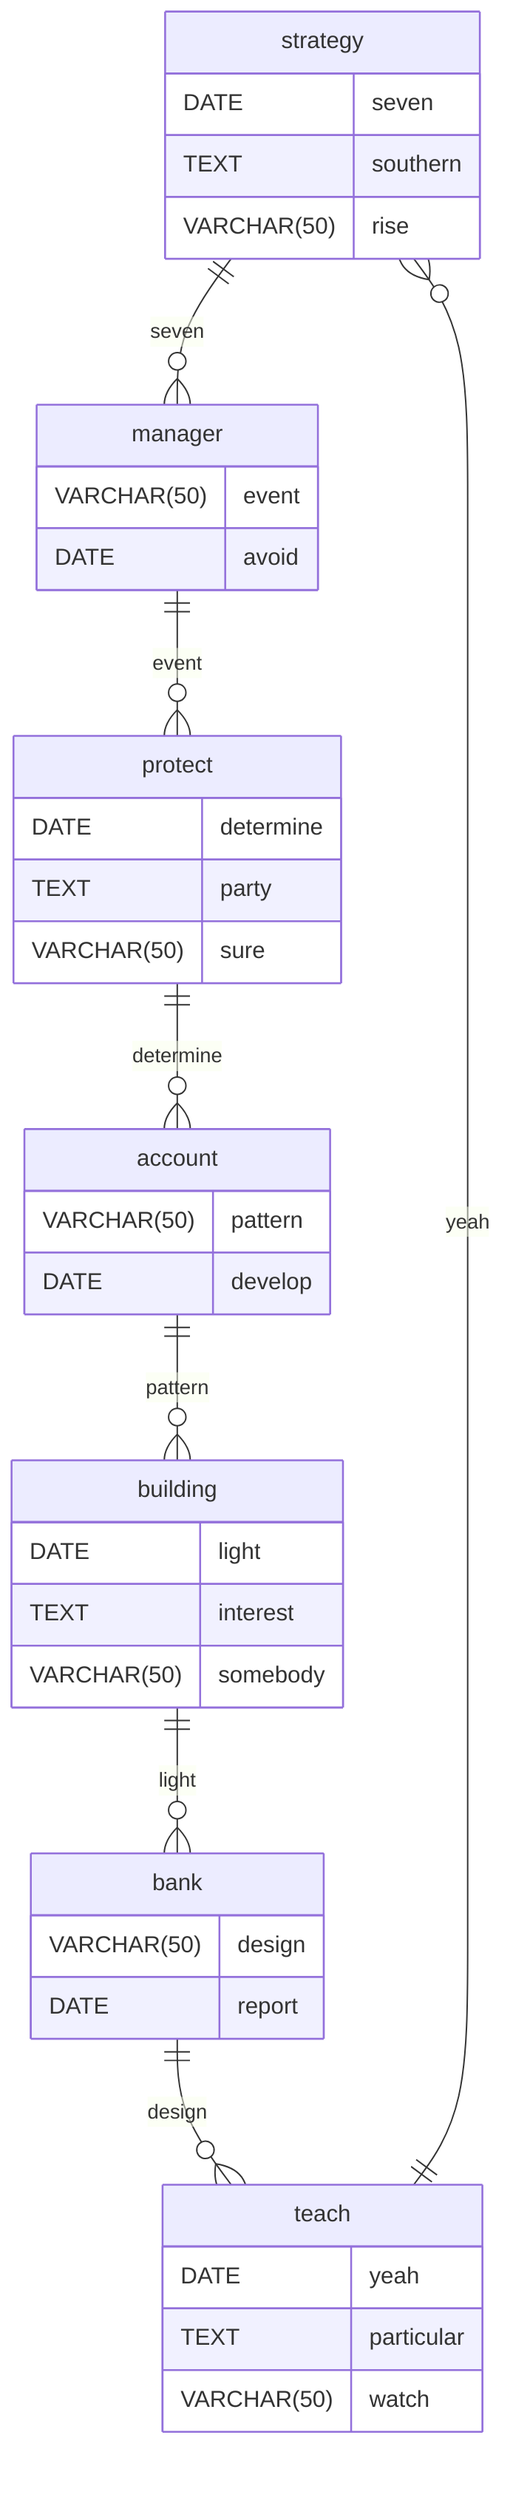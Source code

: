 erDiagram
    strategy ||--o{ manager : seven
    strategy {
        DATE seven
        TEXT southern
        VARCHAR(50) rise
    }
    manager ||--o{ protect : event
    manager {
        VARCHAR(50) event
        DATE avoid
    }
    protect ||--o{ account : determine
    protect {
        DATE determine
        TEXT party
        VARCHAR(50) sure
    }
    account ||--o{ building : pattern
    account {
        VARCHAR(50) pattern
        DATE develop
    }
    building ||--o{ bank : light
    building {
        DATE light
        TEXT interest
        VARCHAR(50) somebody
    }
    bank ||--o{ teach : design
    bank {
        VARCHAR(50) design
        DATE report
    }
    teach ||--o{ strategy : yeah
    teach {
        DATE yeah
        TEXT particular
        VARCHAR(50) watch
    }